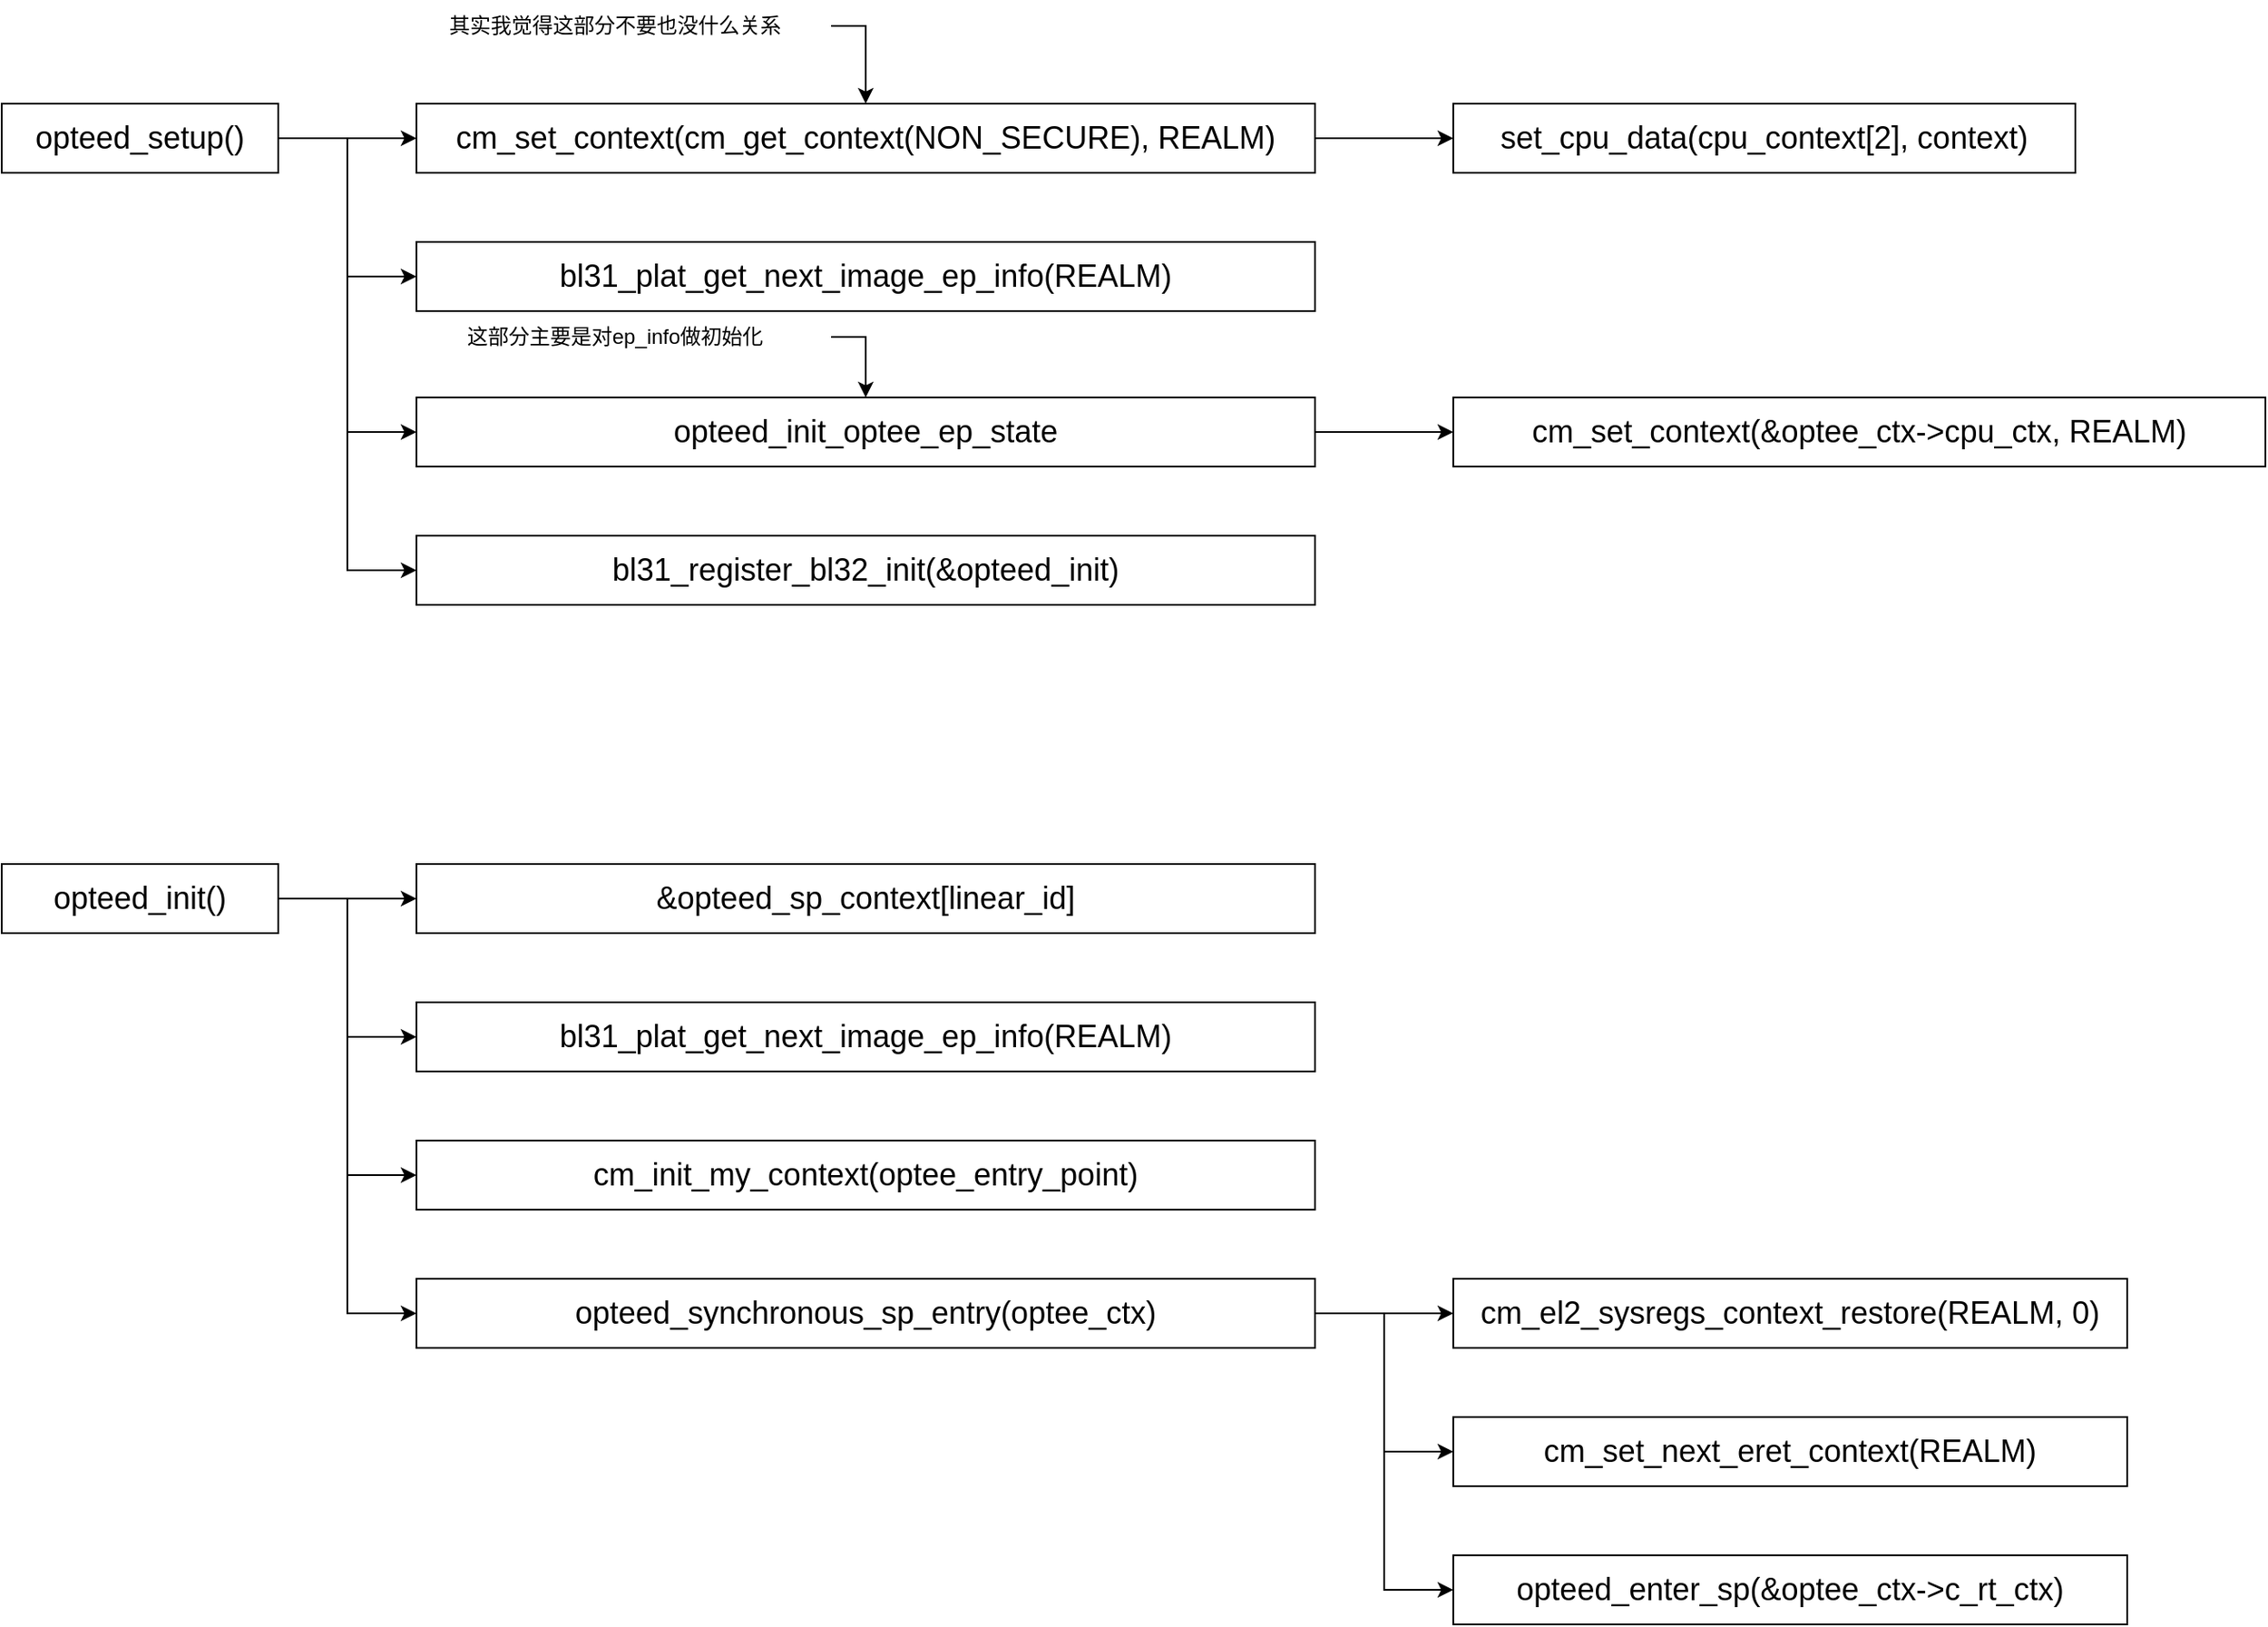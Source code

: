 <mxfile version="21.0.2" type="github">
  <diagram name="第 1 页" id="yn682Bc3vULyYWUelcPQ">
    <mxGraphModel dx="1660" dy="1005" grid="1" gridSize="10" guides="1" tooltips="1" connect="1" arrows="1" fold="1" page="1" pageScale="1" pageWidth="2339" pageHeight="3300" math="0" shadow="0">
      <root>
        <mxCell id="0" />
        <mxCell id="1" parent="0" />
        <mxCell id="uO_o5AgnxEnByf0xcIqo-3" style="edgeStyle=orthogonalEdgeStyle;rounded=0;orthogonalLoop=1;jettySize=auto;html=1;exitX=1;exitY=0.5;exitDx=0;exitDy=0;entryX=0;entryY=0.5;entryDx=0;entryDy=0;" edge="1" parent="1" source="uO_o5AgnxEnByf0xcIqo-1" target="uO_o5AgnxEnByf0xcIqo-2">
          <mxGeometry relative="1" as="geometry" />
        </mxCell>
        <mxCell id="uO_o5AgnxEnByf0xcIqo-8" style="edgeStyle=orthogonalEdgeStyle;rounded=0;orthogonalLoop=1;jettySize=auto;html=1;exitX=1;exitY=0.5;exitDx=0;exitDy=0;entryX=0;entryY=0.5;entryDx=0;entryDy=0;" edge="1" parent="1" source="uO_o5AgnxEnByf0xcIqo-1" target="uO_o5AgnxEnByf0xcIqo-7">
          <mxGeometry relative="1" as="geometry" />
        </mxCell>
        <mxCell id="uO_o5AgnxEnByf0xcIqo-10" style="edgeStyle=orthogonalEdgeStyle;rounded=0;orthogonalLoop=1;jettySize=auto;html=1;exitX=1;exitY=0.5;exitDx=0;exitDy=0;entryX=0;entryY=0.5;entryDx=0;entryDy=0;" edge="1" parent="1" source="uO_o5AgnxEnByf0xcIqo-1" target="uO_o5AgnxEnByf0xcIqo-9">
          <mxGeometry relative="1" as="geometry" />
        </mxCell>
        <mxCell id="uO_o5AgnxEnByf0xcIqo-12" style="edgeStyle=orthogonalEdgeStyle;rounded=0;orthogonalLoop=1;jettySize=auto;html=1;exitX=1;exitY=0.5;exitDx=0;exitDy=0;entryX=0;entryY=0.5;entryDx=0;entryDy=0;" edge="1" parent="1" source="uO_o5AgnxEnByf0xcIqo-1" target="uO_o5AgnxEnByf0xcIqo-11">
          <mxGeometry relative="1" as="geometry" />
        </mxCell>
        <mxCell id="uO_o5AgnxEnByf0xcIqo-1" value="&lt;font style=&quot;font-size: 18px;&quot;&gt;opteed_setup()&lt;/font&gt;" style="rounded=0;whiteSpace=wrap;html=1;" vertex="1" parent="1">
          <mxGeometry x="320" y="200" width="160" height="40" as="geometry" />
        </mxCell>
        <mxCell id="uO_o5AgnxEnByf0xcIqo-6" style="edgeStyle=orthogonalEdgeStyle;rounded=0;orthogonalLoop=1;jettySize=auto;html=1;exitX=1;exitY=0.5;exitDx=0;exitDy=0;entryX=0;entryY=0.5;entryDx=0;entryDy=0;" edge="1" parent="1" source="uO_o5AgnxEnByf0xcIqo-2" target="uO_o5AgnxEnByf0xcIqo-5">
          <mxGeometry relative="1" as="geometry" />
        </mxCell>
        <mxCell id="uO_o5AgnxEnByf0xcIqo-2" value="&lt;font style=&quot;font-size: 18px;&quot;&gt;cm_set_context(cm_get_context(NON_SECURE), REALM)&lt;/font&gt;" style="rounded=0;whiteSpace=wrap;html=1;" vertex="1" parent="1">
          <mxGeometry x="560" y="200" width="520" height="40" as="geometry" />
        </mxCell>
        <mxCell id="uO_o5AgnxEnByf0xcIqo-5" value="&lt;font style=&quot;font-size: 18px;&quot;&gt;set_cpu_data(cpu_context[2], context)&lt;/font&gt;" style="rounded=0;whiteSpace=wrap;html=1;" vertex="1" parent="1">
          <mxGeometry x="1160" y="200" width="360" height="40" as="geometry" />
        </mxCell>
        <mxCell id="uO_o5AgnxEnByf0xcIqo-7" value="&lt;font style=&quot;font-size: 18px;&quot;&gt;bl31_plat_get_next_image_ep_info(REALM)&lt;/font&gt;" style="rounded=0;whiteSpace=wrap;html=1;" vertex="1" parent="1">
          <mxGeometry x="560" y="280" width="520" height="40" as="geometry" />
        </mxCell>
        <mxCell id="uO_o5AgnxEnByf0xcIqo-23" style="edgeStyle=orthogonalEdgeStyle;rounded=0;orthogonalLoop=1;jettySize=auto;html=1;exitX=1;exitY=0.5;exitDx=0;exitDy=0;" edge="1" parent="1" source="uO_o5AgnxEnByf0xcIqo-9" target="uO_o5AgnxEnByf0xcIqo-21">
          <mxGeometry relative="1" as="geometry" />
        </mxCell>
        <mxCell id="uO_o5AgnxEnByf0xcIqo-9" value="&lt;font style=&quot;font-size: 18px;&quot;&gt;opteed_init_optee_ep_state&lt;/font&gt;" style="rounded=0;whiteSpace=wrap;html=1;" vertex="1" parent="1">
          <mxGeometry x="560" y="370" width="520" height="40" as="geometry" />
        </mxCell>
        <mxCell id="uO_o5AgnxEnByf0xcIqo-11" value="&lt;font style=&quot;font-size: 18px;&quot;&gt;bl31_register_bl32_init(&amp;amp;opteed_init)&lt;/font&gt;" style="rounded=0;whiteSpace=wrap;html=1;" vertex="1" parent="1">
          <mxGeometry x="560" y="450" width="520" height="40" as="geometry" />
        </mxCell>
        <mxCell id="uO_o5AgnxEnByf0xcIqo-14" style="edgeStyle=orthogonalEdgeStyle;rounded=0;orthogonalLoop=1;jettySize=auto;html=1;exitX=1;exitY=0.5;exitDx=0;exitDy=0;entryX=0.5;entryY=0;entryDx=0;entryDy=0;" edge="1" parent="1" source="uO_o5AgnxEnByf0xcIqo-13" target="uO_o5AgnxEnByf0xcIqo-2">
          <mxGeometry relative="1" as="geometry" />
        </mxCell>
        <mxCell id="uO_o5AgnxEnByf0xcIqo-13" value="其实我觉得这部分不要也没什么关系" style="text;html=1;strokeColor=none;fillColor=none;align=center;verticalAlign=middle;whiteSpace=wrap;rounded=0;" vertex="1" parent="1">
          <mxGeometry x="550" y="140" width="250" height="30" as="geometry" />
        </mxCell>
        <mxCell id="uO_o5AgnxEnByf0xcIqo-17" style="edgeStyle=orthogonalEdgeStyle;rounded=0;orthogonalLoop=1;jettySize=auto;html=1;exitX=1;exitY=0.5;exitDx=0;exitDy=0;entryX=0.5;entryY=0;entryDx=0;entryDy=0;" edge="1" parent="1" source="uO_o5AgnxEnByf0xcIqo-15" target="uO_o5AgnxEnByf0xcIqo-9">
          <mxGeometry relative="1" as="geometry" />
        </mxCell>
        <mxCell id="uO_o5AgnxEnByf0xcIqo-15" value="这部分主要是对ep_info做初始化" style="text;html=1;strokeColor=none;fillColor=none;align=center;verticalAlign=middle;whiteSpace=wrap;rounded=0;" vertex="1" parent="1">
          <mxGeometry x="550" y="320" width="250" height="30" as="geometry" />
        </mxCell>
        <mxCell id="uO_o5AgnxEnByf0xcIqo-25" style="edgeStyle=orthogonalEdgeStyle;rounded=0;orthogonalLoop=1;jettySize=auto;html=1;exitX=1;exitY=0.5;exitDx=0;exitDy=0;entryX=0;entryY=0.5;entryDx=0;entryDy=0;" edge="1" parent="1" source="uO_o5AgnxEnByf0xcIqo-18" target="uO_o5AgnxEnByf0xcIqo-24">
          <mxGeometry relative="1" as="geometry" />
        </mxCell>
        <mxCell id="uO_o5AgnxEnByf0xcIqo-26" style="edgeStyle=orthogonalEdgeStyle;rounded=0;orthogonalLoop=1;jettySize=auto;html=1;exitX=1;exitY=0.5;exitDx=0;exitDy=0;entryX=0;entryY=0.5;entryDx=0;entryDy=0;" edge="1" parent="1" source="uO_o5AgnxEnByf0xcIqo-18" target="uO_o5AgnxEnByf0xcIqo-19">
          <mxGeometry relative="1" as="geometry" />
        </mxCell>
        <mxCell id="uO_o5AgnxEnByf0xcIqo-30" style="edgeStyle=orthogonalEdgeStyle;rounded=0;orthogonalLoop=1;jettySize=auto;html=1;exitX=1;exitY=0.5;exitDx=0;exitDy=0;entryX=0;entryY=0.5;entryDx=0;entryDy=0;" edge="1" parent="1" source="uO_o5AgnxEnByf0xcIqo-18" target="uO_o5AgnxEnByf0xcIqo-28">
          <mxGeometry relative="1" as="geometry" />
        </mxCell>
        <mxCell id="uO_o5AgnxEnByf0xcIqo-31" style="edgeStyle=orthogonalEdgeStyle;rounded=0;orthogonalLoop=1;jettySize=auto;html=1;exitX=1;exitY=0.5;exitDx=0;exitDy=0;entryX=0;entryY=0.5;entryDx=0;entryDy=0;" edge="1" parent="1" source="uO_o5AgnxEnByf0xcIqo-18" target="uO_o5AgnxEnByf0xcIqo-29">
          <mxGeometry relative="1" as="geometry" />
        </mxCell>
        <mxCell id="uO_o5AgnxEnByf0xcIqo-18" value="&lt;font style=&quot;font-size: 18px;&quot;&gt;opteed_init()&lt;/font&gt;" style="rounded=0;whiteSpace=wrap;html=1;" vertex="1" parent="1">
          <mxGeometry x="320" y="640" width="160" height="40" as="geometry" />
        </mxCell>
        <mxCell id="uO_o5AgnxEnByf0xcIqo-19" value="&lt;font style=&quot;font-size: 18px;&quot;&gt;bl31_plat_get_next_image_ep_info(REALM)&lt;/font&gt;" style="rounded=0;whiteSpace=wrap;html=1;" vertex="1" parent="1">
          <mxGeometry x="560" y="720" width="520" height="40" as="geometry" />
        </mxCell>
        <mxCell id="uO_o5AgnxEnByf0xcIqo-21" value="&lt;font style=&quot;font-size: 18px;&quot;&gt;cm_set_context(&amp;amp;optee_ctx-&amp;gt;cpu_ctx, REALM)&lt;/font&gt;" style="rounded=0;whiteSpace=wrap;html=1;" vertex="1" parent="1">
          <mxGeometry x="1160" y="370" width="470" height="40" as="geometry" />
        </mxCell>
        <mxCell id="uO_o5AgnxEnByf0xcIqo-24" value="&lt;font style=&quot;font-size: 18px;&quot;&gt;&amp;amp;opteed_sp_context[linear_id]&lt;/font&gt;" style="rounded=0;whiteSpace=wrap;html=1;" vertex="1" parent="1">
          <mxGeometry x="560" y="640" width="520" height="40" as="geometry" />
        </mxCell>
        <mxCell id="uO_o5AgnxEnByf0xcIqo-28" value="&lt;font style=&quot;font-size: 18px;&quot;&gt;cm_init_my_context(optee_entry_point)&lt;/font&gt;" style="rounded=0;whiteSpace=wrap;html=1;" vertex="1" parent="1">
          <mxGeometry x="560" y="800" width="520" height="40" as="geometry" />
        </mxCell>
        <mxCell id="uO_o5AgnxEnByf0xcIqo-37" style="edgeStyle=orthogonalEdgeStyle;rounded=0;orthogonalLoop=1;jettySize=auto;html=1;exitX=1;exitY=0.5;exitDx=0;exitDy=0;entryX=0;entryY=0.5;entryDx=0;entryDy=0;" edge="1" parent="1" source="uO_o5AgnxEnByf0xcIqo-29" target="uO_o5AgnxEnByf0xcIqo-34">
          <mxGeometry relative="1" as="geometry" />
        </mxCell>
        <mxCell id="uO_o5AgnxEnByf0xcIqo-38" style="edgeStyle=orthogonalEdgeStyle;rounded=0;orthogonalLoop=1;jettySize=auto;html=1;exitX=1;exitY=0.5;exitDx=0;exitDy=0;entryX=0;entryY=0.5;entryDx=0;entryDy=0;" edge="1" parent="1" source="uO_o5AgnxEnByf0xcIqo-29" target="uO_o5AgnxEnByf0xcIqo-35">
          <mxGeometry relative="1" as="geometry" />
        </mxCell>
        <mxCell id="uO_o5AgnxEnByf0xcIqo-39" style="edgeStyle=orthogonalEdgeStyle;rounded=0;orthogonalLoop=1;jettySize=auto;html=1;exitX=1;exitY=0.5;exitDx=0;exitDy=0;entryX=0;entryY=0.5;entryDx=0;entryDy=0;" edge="1" parent="1" source="uO_o5AgnxEnByf0xcIqo-29" target="uO_o5AgnxEnByf0xcIqo-36">
          <mxGeometry relative="1" as="geometry" />
        </mxCell>
        <mxCell id="uO_o5AgnxEnByf0xcIqo-29" value="&lt;font style=&quot;font-size: 18px;&quot;&gt;opteed_synchronous_sp_entry(optee_ctx)&lt;/font&gt;" style="rounded=0;whiteSpace=wrap;html=1;" vertex="1" parent="1">
          <mxGeometry x="560" y="880" width="520" height="40" as="geometry" />
        </mxCell>
        <mxCell id="uO_o5AgnxEnByf0xcIqo-34" value="&lt;font style=&quot;font-size: 18px;&quot;&gt;cm_el2_sysregs_context_restore(REALM, 0)&lt;/font&gt;" style="rounded=0;whiteSpace=wrap;html=1;" vertex="1" parent="1">
          <mxGeometry x="1160" y="880" width="390" height="40" as="geometry" />
        </mxCell>
        <mxCell id="uO_o5AgnxEnByf0xcIqo-35" value="&lt;font style=&quot;font-size: 18px;&quot;&gt;cm_set_next_eret_context(REALM)&lt;/font&gt;" style="rounded=0;whiteSpace=wrap;html=1;" vertex="1" parent="1">
          <mxGeometry x="1160" y="960" width="390" height="40" as="geometry" />
        </mxCell>
        <mxCell id="uO_o5AgnxEnByf0xcIqo-36" value="&lt;font style=&quot;font-size: 18px;&quot;&gt;opteed_enter_sp(&amp;amp;optee_ctx-&amp;gt;c_rt_ctx)&lt;/font&gt;" style="rounded=0;whiteSpace=wrap;html=1;" vertex="1" parent="1">
          <mxGeometry x="1160" y="1040" width="390" height="40" as="geometry" />
        </mxCell>
      </root>
    </mxGraphModel>
  </diagram>
</mxfile>
